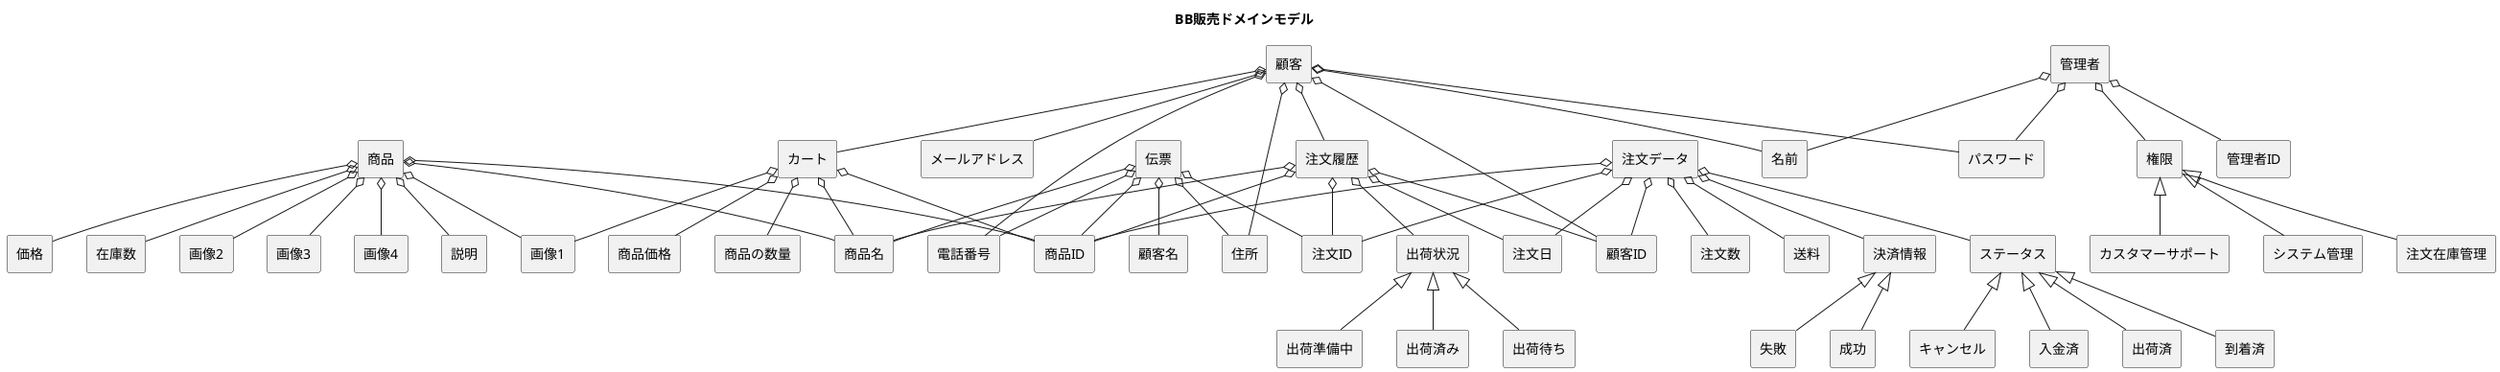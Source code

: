 @startuml

title BB販売ドメインモデル
skinparam componentStyle rectangle
[顧客] o-- [顧客ID]
[顧客] o-- [名前]
[顧客] o-- [住所]
[顧客] o-- [電話番号]
[顧客] o-- [メールアドレス]
[顧客] o-- [パスワード]
[顧客] o-- [注文履歴]
[顧客] o-- [カート]

[管理者] o-- [管理者ID]
[管理者] o-- [名前]
[管理者] o-- [パスワード]
[管理者] o-- [権限]

[権限] <|-- [システム管理]
[権限] <|-- [注文在庫管理]
[権限] <|-- [カスタマーサポート]

' 顧客に表示される情報
[注文履歴] o-- [顧客ID]
[注文履歴] o-- [注文ID]
[注文履歴] o-- [注文日]
[注文履歴] o-- [商品ID]
[注文履歴] o-- [商品名]
[注文履歴] o-- [出荷状況]

[出荷状況] <|-- [出荷準備中]
[出荷状況] <|-- [出荷済み]
[出荷状況] <|-- [出荷待ち]


[カート] o-- [商品ID]
[カート] o-- [商品名]
[カート] o-- [商品価格]
' 画像は商品に設定された画像1
[カート] o-- [画像1]
[カート] o-- [商品の数量]

' 注文在庫管理者に表示される情報
[注文データ] o-- [注文ID]
[注文データ] o-- [顧客ID]
[注文データ] o-- [商品ID]
[注文データ] o-- [注文日]
[注文データ] o-- [注文数]
[注文データ] o-- [送料]
[注文データ] o-- [決済情報]
[注文データ] o-- [ステータス]

[ステータス] <|-- [入金済]
[ステータス] <|-- [出荷済]
[ステータス] <|-- [到着済]
[ステータス] <|-- [キャンセル]

' 配送用の伝票に印字される情報
[伝票] o-- [注文ID]
[伝票] o-- [商品ID]
[伝票] o-- [商品名]
[伝票] o-- [顧客名]
[伝票] o-- [住所]
[伝票] o-- [電話番号]

[決済情報] <|-- [成功]
[決済情報] <|-- [失敗]

' 商品ページ用
[商品] o-- [商品ID]
[商品] o-- [商品名]
[商品] o-- [説明]
[商品] o-- [価格]
[商品] o-- [在庫数]
' 画像1はNOT NULL
[商品] o-- [画像1]
[商品] o-- [画像2]
[商品] o-- [画像3]
[商品] o-- [画像4]

@enduml